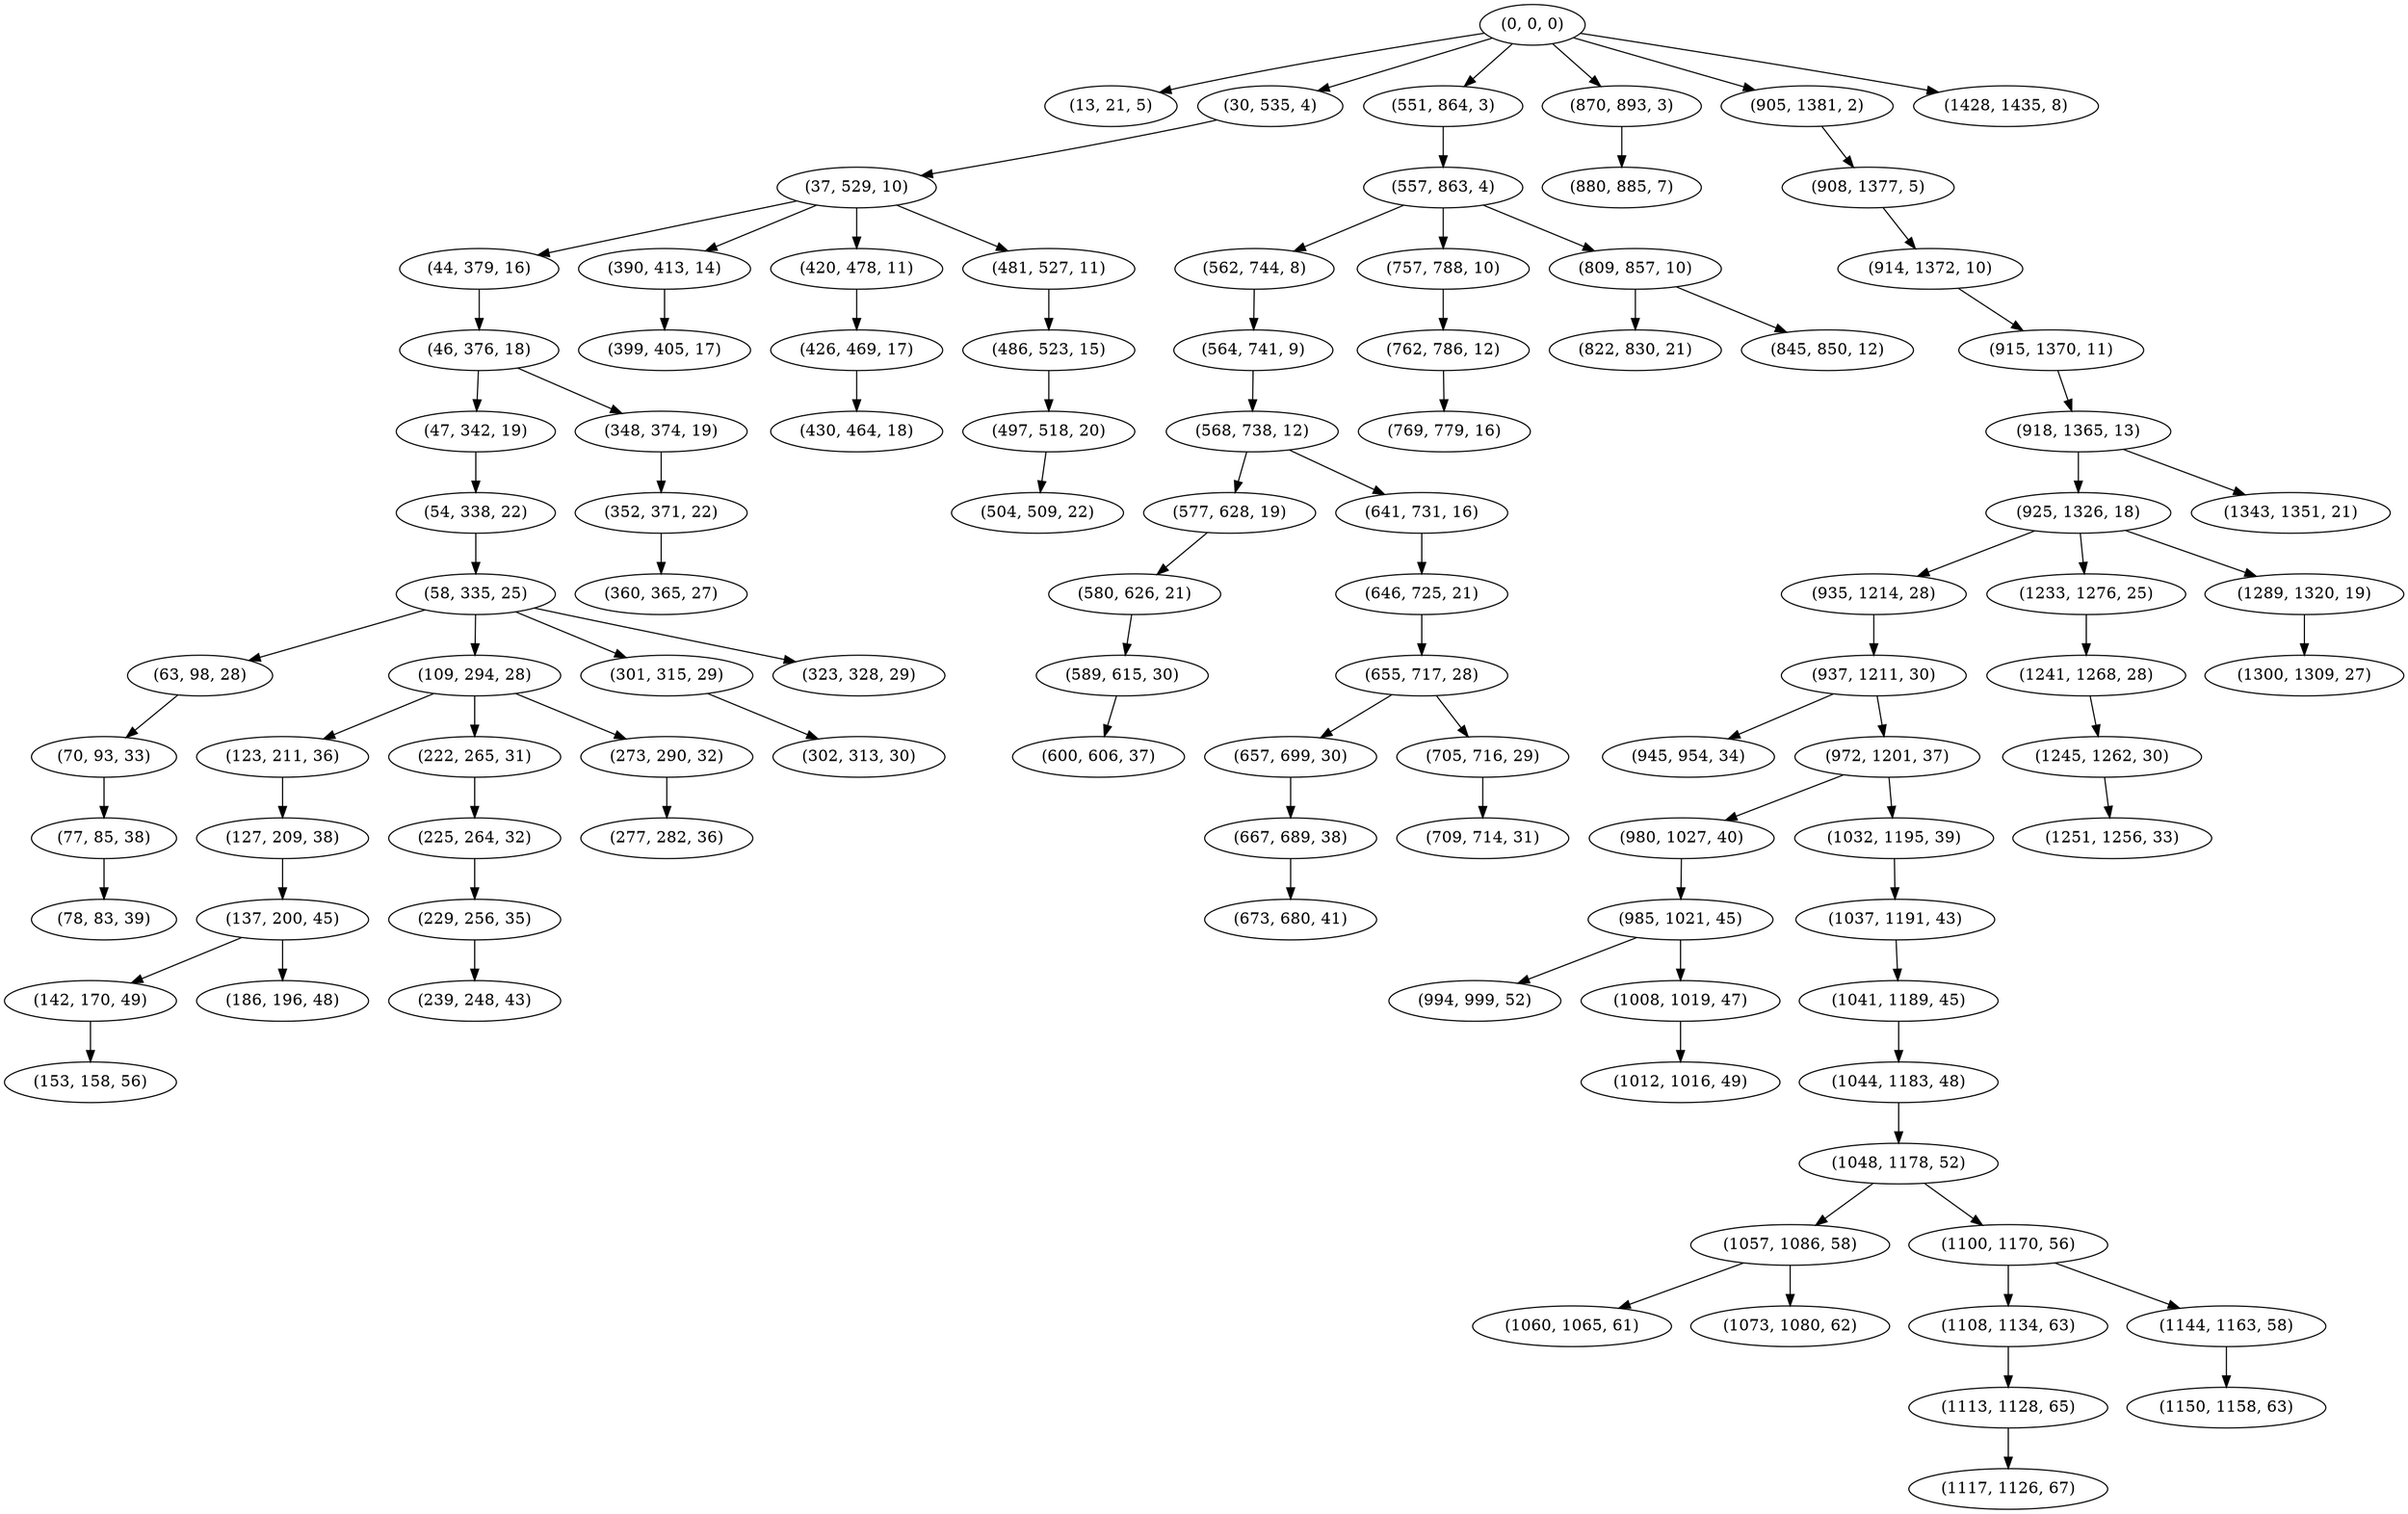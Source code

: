 digraph tree {
    "(0, 0, 0)";
    "(13, 21, 5)";
    "(30, 535, 4)";
    "(37, 529, 10)";
    "(44, 379, 16)";
    "(46, 376, 18)";
    "(47, 342, 19)";
    "(54, 338, 22)";
    "(58, 335, 25)";
    "(63, 98, 28)";
    "(70, 93, 33)";
    "(77, 85, 38)";
    "(78, 83, 39)";
    "(109, 294, 28)";
    "(123, 211, 36)";
    "(127, 209, 38)";
    "(137, 200, 45)";
    "(142, 170, 49)";
    "(153, 158, 56)";
    "(186, 196, 48)";
    "(222, 265, 31)";
    "(225, 264, 32)";
    "(229, 256, 35)";
    "(239, 248, 43)";
    "(273, 290, 32)";
    "(277, 282, 36)";
    "(301, 315, 29)";
    "(302, 313, 30)";
    "(323, 328, 29)";
    "(348, 374, 19)";
    "(352, 371, 22)";
    "(360, 365, 27)";
    "(390, 413, 14)";
    "(399, 405, 17)";
    "(420, 478, 11)";
    "(426, 469, 17)";
    "(430, 464, 18)";
    "(481, 527, 11)";
    "(486, 523, 15)";
    "(497, 518, 20)";
    "(504, 509, 22)";
    "(551, 864, 3)";
    "(557, 863, 4)";
    "(562, 744, 8)";
    "(564, 741, 9)";
    "(568, 738, 12)";
    "(577, 628, 19)";
    "(580, 626, 21)";
    "(589, 615, 30)";
    "(600, 606, 37)";
    "(641, 731, 16)";
    "(646, 725, 21)";
    "(655, 717, 28)";
    "(657, 699, 30)";
    "(667, 689, 38)";
    "(673, 680, 41)";
    "(705, 716, 29)";
    "(709, 714, 31)";
    "(757, 788, 10)";
    "(762, 786, 12)";
    "(769, 779, 16)";
    "(809, 857, 10)";
    "(822, 830, 21)";
    "(845, 850, 12)";
    "(870, 893, 3)";
    "(880, 885, 7)";
    "(905, 1381, 2)";
    "(908, 1377, 5)";
    "(914, 1372, 10)";
    "(915, 1370, 11)";
    "(918, 1365, 13)";
    "(925, 1326, 18)";
    "(935, 1214, 28)";
    "(937, 1211, 30)";
    "(945, 954, 34)";
    "(972, 1201, 37)";
    "(980, 1027, 40)";
    "(985, 1021, 45)";
    "(994, 999, 52)";
    "(1008, 1019, 47)";
    "(1012, 1016, 49)";
    "(1032, 1195, 39)";
    "(1037, 1191, 43)";
    "(1041, 1189, 45)";
    "(1044, 1183, 48)";
    "(1048, 1178, 52)";
    "(1057, 1086, 58)";
    "(1060, 1065, 61)";
    "(1073, 1080, 62)";
    "(1100, 1170, 56)";
    "(1108, 1134, 63)";
    "(1113, 1128, 65)";
    "(1117, 1126, 67)";
    "(1144, 1163, 58)";
    "(1150, 1158, 63)";
    "(1233, 1276, 25)";
    "(1241, 1268, 28)";
    "(1245, 1262, 30)";
    "(1251, 1256, 33)";
    "(1289, 1320, 19)";
    "(1300, 1309, 27)";
    "(1343, 1351, 21)";
    "(1428, 1435, 8)";
    "(0, 0, 0)" -> "(13, 21, 5)";
    "(0, 0, 0)" -> "(30, 535, 4)";
    "(0, 0, 0)" -> "(551, 864, 3)";
    "(0, 0, 0)" -> "(870, 893, 3)";
    "(0, 0, 0)" -> "(905, 1381, 2)";
    "(0, 0, 0)" -> "(1428, 1435, 8)";
    "(30, 535, 4)" -> "(37, 529, 10)";
    "(37, 529, 10)" -> "(44, 379, 16)";
    "(37, 529, 10)" -> "(390, 413, 14)";
    "(37, 529, 10)" -> "(420, 478, 11)";
    "(37, 529, 10)" -> "(481, 527, 11)";
    "(44, 379, 16)" -> "(46, 376, 18)";
    "(46, 376, 18)" -> "(47, 342, 19)";
    "(46, 376, 18)" -> "(348, 374, 19)";
    "(47, 342, 19)" -> "(54, 338, 22)";
    "(54, 338, 22)" -> "(58, 335, 25)";
    "(58, 335, 25)" -> "(63, 98, 28)";
    "(58, 335, 25)" -> "(109, 294, 28)";
    "(58, 335, 25)" -> "(301, 315, 29)";
    "(58, 335, 25)" -> "(323, 328, 29)";
    "(63, 98, 28)" -> "(70, 93, 33)";
    "(70, 93, 33)" -> "(77, 85, 38)";
    "(77, 85, 38)" -> "(78, 83, 39)";
    "(109, 294, 28)" -> "(123, 211, 36)";
    "(109, 294, 28)" -> "(222, 265, 31)";
    "(109, 294, 28)" -> "(273, 290, 32)";
    "(123, 211, 36)" -> "(127, 209, 38)";
    "(127, 209, 38)" -> "(137, 200, 45)";
    "(137, 200, 45)" -> "(142, 170, 49)";
    "(137, 200, 45)" -> "(186, 196, 48)";
    "(142, 170, 49)" -> "(153, 158, 56)";
    "(222, 265, 31)" -> "(225, 264, 32)";
    "(225, 264, 32)" -> "(229, 256, 35)";
    "(229, 256, 35)" -> "(239, 248, 43)";
    "(273, 290, 32)" -> "(277, 282, 36)";
    "(301, 315, 29)" -> "(302, 313, 30)";
    "(348, 374, 19)" -> "(352, 371, 22)";
    "(352, 371, 22)" -> "(360, 365, 27)";
    "(390, 413, 14)" -> "(399, 405, 17)";
    "(420, 478, 11)" -> "(426, 469, 17)";
    "(426, 469, 17)" -> "(430, 464, 18)";
    "(481, 527, 11)" -> "(486, 523, 15)";
    "(486, 523, 15)" -> "(497, 518, 20)";
    "(497, 518, 20)" -> "(504, 509, 22)";
    "(551, 864, 3)" -> "(557, 863, 4)";
    "(557, 863, 4)" -> "(562, 744, 8)";
    "(557, 863, 4)" -> "(757, 788, 10)";
    "(557, 863, 4)" -> "(809, 857, 10)";
    "(562, 744, 8)" -> "(564, 741, 9)";
    "(564, 741, 9)" -> "(568, 738, 12)";
    "(568, 738, 12)" -> "(577, 628, 19)";
    "(568, 738, 12)" -> "(641, 731, 16)";
    "(577, 628, 19)" -> "(580, 626, 21)";
    "(580, 626, 21)" -> "(589, 615, 30)";
    "(589, 615, 30)" -> "(600, 606, 37)";
    "(641, 731, 16)" -> "(646, 725, 21)";
    "(646, 725, 21)" -> "(655, 717, 28)";
    "(655, 717, 28)" -> "(657, 699, 30)";
    "(655, 717, 28)" -> "(705, 716, 29)";
    "(657, 699, 30)" -> "(667, 689, 38)";
    "(667, 689, 38)" -> "(673, 680, 41)";
    "(705, 716, 29)" -> "(709, 714, 31)";
    "(757, 788, 10)" -> "(762, 786, 12)";
    "(762, 786, 12)" -> "(769, 779, 16)";
    "(809, 857, 10)" -> "(822, 830, 21)";
    "(809, 857, 10)" -> "(845, 850, 12)";
    "(870, 893, 3)" -> "(880, 885, 7)";
    "(905, 1381, 2)" -> "(908, 1377, 5)";
    "(908, 1377, 5)" -> "(914, 1372, 10)";
    "(914, 1372, 10)" -> "(915, 1370, 11)";
    "(915, 1370, 11)" -> "(918, 1365, 13)";
    "(918, 1365, 13)" -> "(925, 1326, 18)";
    "(918, 1365, 13)" -> "(1343, 1351, 21)";
    "(925, 1326, 18)" -> "(935, 1214, 28)";
    "(925, 1326, 18)" -> "(1233, 1276, 25)";
    "(925, 1326, 18)" -> "(1289, 1320, 19)";
    "(935, 1214, 28)" -> "(937, 1211, 30)";
    "(937, 1211, 30)" -> "(945, 954, 34)";
    "(937, 1211, 30)" -> "(972, 1201, 37)";
    "(972, 1201, 37)" -> "(980, 1027, 40)";
    "(972, 1201, 37)" -> "(1032, 1195, 39)";
    "(980, 1027, 40)" -> "(985, 1021, 45)";
    "(985, 1021, 45)" -> "(994, 999, 52)";
    "(985, 1021, 45)" -> "(1008, 1019, 47)";
    "(1008, 1019, 47)" -> "(1012, 1016, 49)";
    "(1032, 1195, 39)" -> "(1037, 1191, 43)";
    "(1037, 1191, 43)" -> "(1041, 1189, 45)";
    "(1041, 1189, 45)" -> "(1044, 1183, 48)";
    "(1044, 1183, 48)" -> "(1048, 1178, 52)";
    "(1048, 1178, 52)" -> "(1057, 1086, 58)";
    "(1048, 1178, 52)" -> "(1100, 1170, 56)";
    "(1057, 1086, 58)" -> "(1060, 1065, 61)";
    "(1057, 1086, 58)" -> "(1073, 1080, 62)";
    "(1100, 1170, 56)" -> "(1108, 1134, 63)";
    "(1100, 1170, 56)" -> "(1144, 1163, 58)";
    "(1108, 1134, 63)" -> "(1113, 1128, 65)";
    "(1113, 1128, 65)" -> "(1117, 1126, 67)";
    "(1144, 1163, 58)" -> "(1150, 1158, 63)";
    "(1233, 1276, 25)" -> "(1241, 1268, 28)";
    "(1241, 1268, 28)" -> "(1245, 1262, 30)";
    "(1245, 1262, 30)" -> "(1251, 1256, 33)";
    "(1289, 1320, 19)" -> "(1300, 1309, 27)";
}
